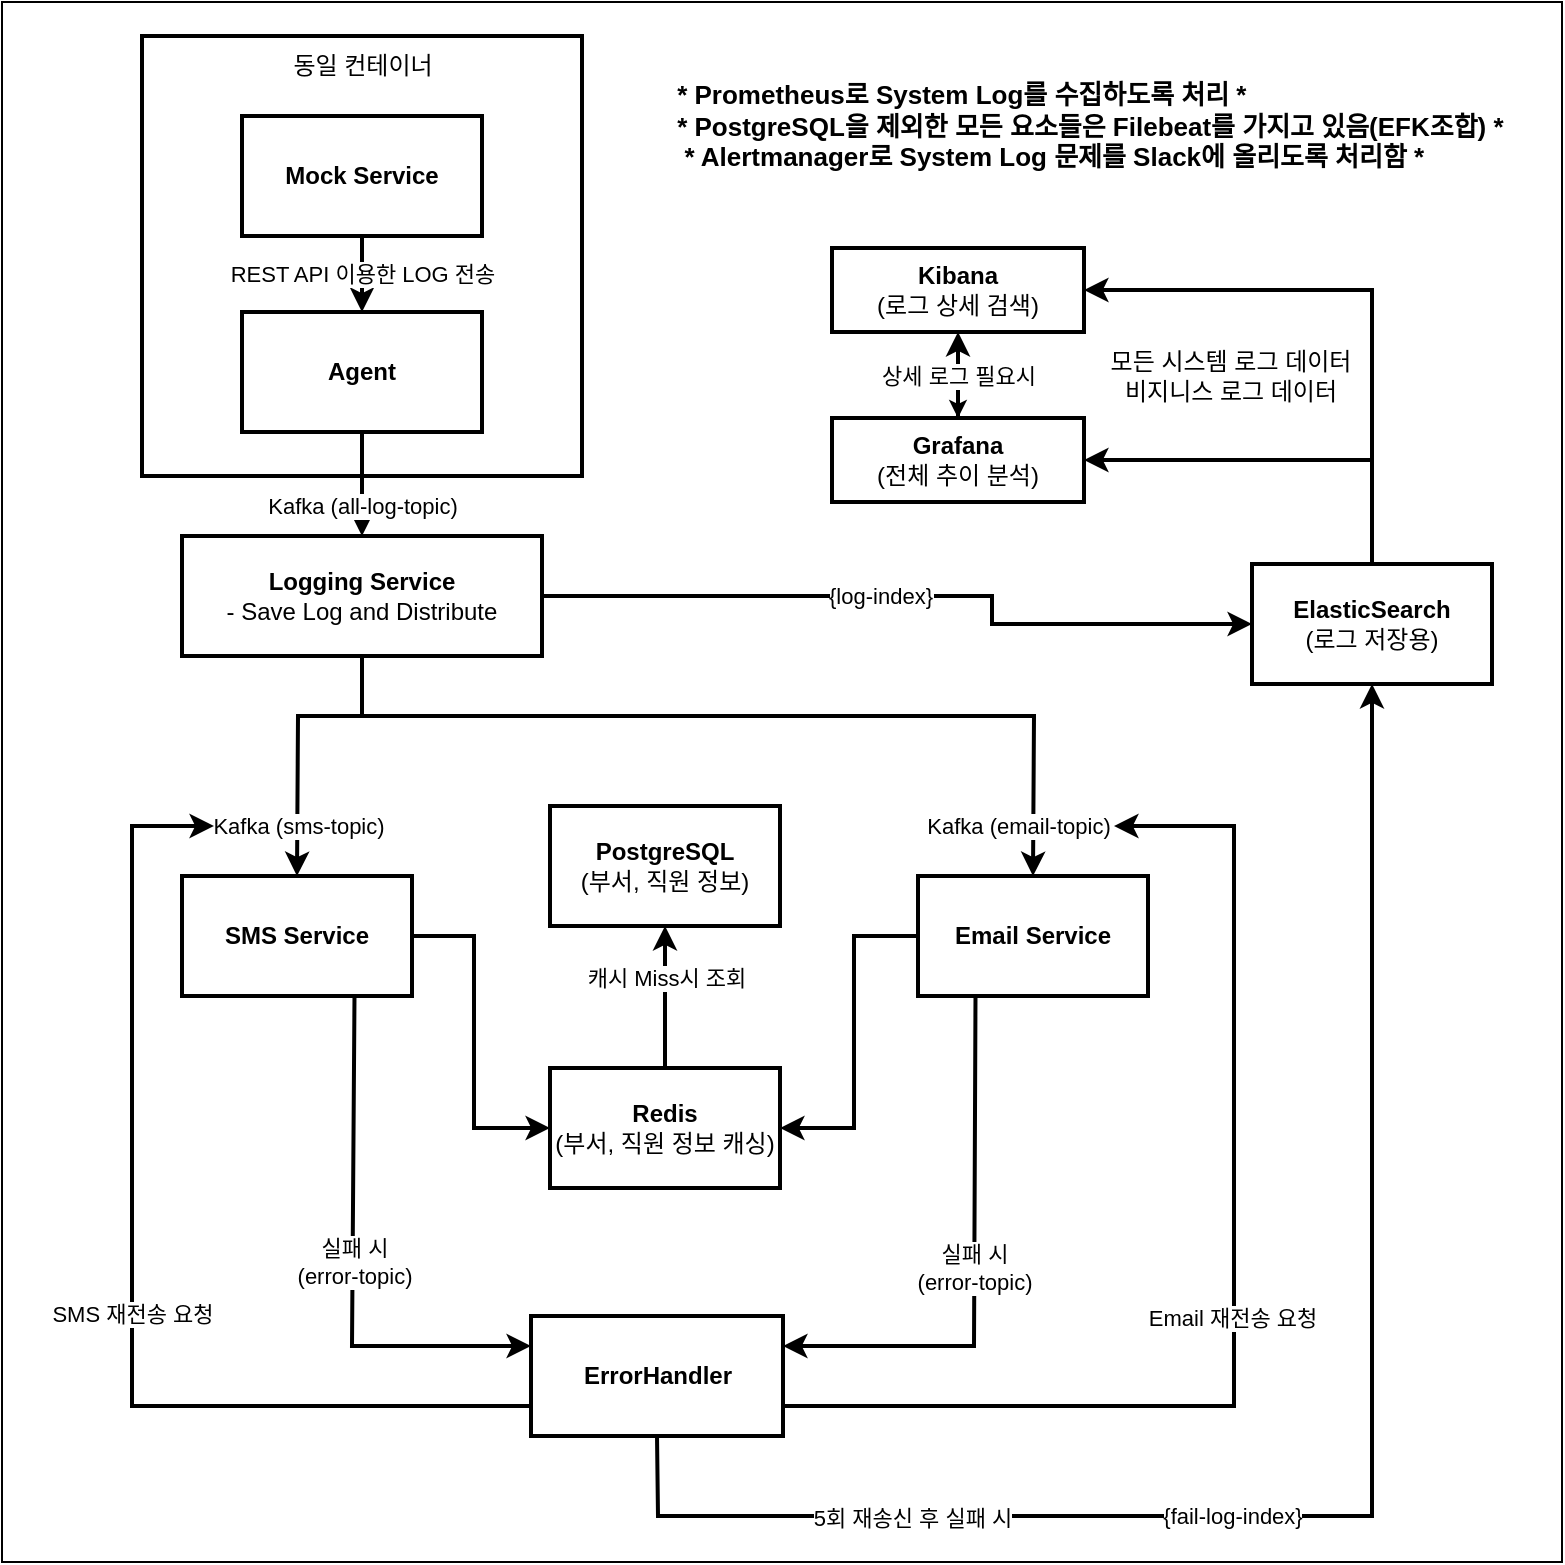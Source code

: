 <mxfile version="26.2.13">
  <diagram name="페이지-1" id="jw8IQPoCw4GdPcp-_bTI">
    <mxGraphModel dx="1680" dy="901" grid="1" gridSize="10" guides="1" tooltips="1" connect="1" arrows="1" fold="1" page="1" pageScale="1" pageWidth="827" pageHeight="1169" math="0" shadow="0">
      <root>
        <mxCell id="0" />
        <mxCell id="1" parent="0" />
        <mxCell id="0wmGPp9-1j7nRuPfBWGD-57" value="" style="whiteSpace=wrap;html=1;aspect=fixed;fillColor=light-dark(#FFFFFF,#FFFFFF);" vertex="1" parent="1">
          <mxGeometry x="24" y="48" width="780" height="780" as="geometry" />
        </mxCell>
        <mxCell id="0wmGPp9-1j7nRuPfBWGD-4" value="" style="whiteSpace=wrap;html=1;aspect=fixed;strokeWidth=2;strokeColor=light-dark(#000000,#FF0000);fillColor=light-dark(#FFFFFF,#FFFFFF);" vertex="1" parent="1">
          <mxGeometry x="94" y="65" width="220" height="220" as="geometry" />
        </mxCell>
        <mxCell id="0wmGPp9-1j7nRuPfBWGD-1" value="&lt;font style=&quot;color: light-dark(rgb(0, 0, 0), rgb(0, 0, 0));&quot;&gt;&lt;b&gt;Mock Service&lt;/b&gt;&lt;/font&gt;" style="rounded=0;whiteSpace=wrap;html=1;strokeColor=light-dark(#000000,#333333);strokeWidth=2;fillColor=light-dark(#FFFFFF,#E8F0FE);" vertex="1" parent="1">
          <mxGeometry x="144" y="105" width="120" height="60" as="geometry" />
        </mxCell>
        <mxCell id="0wmGPp9-1j7nRuPfBWGD-2" value="&lt;div style=&quot;text-align: left;&quot;&gt;&lt;font style=&quot;font-size: 13px; color: light-dark(rgb(0, 0, 0), rgb(211, 84, 0));&quot;&gt;&lt;b style=&quot;&quot;&gt;* Prometheus로 System Log를 수집하도록 처리 *&lt;/b&gt;&lt;/font&gt;&lt;/div&gt;&lt;div style=&quot;text-align: left;&quot;&gt;&lt;font style=&quot;font-size: 13px; color: light-dark(rgb(0, 0, 0), rgb(211, 84, 0));&quot;&gt;&lt;b&gt;* PostgreSQL을 제외한 모든 요소들은 Filebeat를 가지고 있음(EFK조합) *&amp;nbsp;&lt;/b&gt;&lt;/font&gt;&lt;/div&gt;&lt;div style=&quot;text-align: left;&quot;&gt;&lt;span style=&quot;background-color: transparent;&quot;&gt;&lt;font style=&quot;font-size: 13px; color: light-dark(rgb(0, 0, 0), rgb(211, 84, 0));&quot;&gt;&lt;b style=&quot;&quot;&gt;&amp;nbsp;* Alertmanager로 System Log 문제를 Slack에 올리도록 처리함 *&amp;nbsp;&lt;/b&gt;&lt;/font&gt;&lt;/span&gt;&lt;/div&gt;" style="text;html=1;align=center;verticalAlign=middle;whiteSpace=wrap;rounded=0;fillColor=light-dark(#FFFFFF,#FFFFFF);" vertex="1" parent="1">
          <mxGeometry x="355" y="65" width="430" height="90" as="geometry" />
        </mxCell>
        <mxCell id="0wmGPp9-1j7nRuPfBWGD-3" value="&lt;font style=&quot;color: light-dark(rgb(0, 0, 0), rgb(0, 0, 0));&quot;&gt;&lt;b&gt;Agent&lt;/b&gt;&lt;/font&gt;" style="rounded=0;whiteSpace=wrap;html=1;strokeColor=light-dark(#000000,#333333);strokeWidth=2;fillColor=light-dark(#FFFFFF,#E8F0FE);" vertex="1" parent="1">
          <mxGeometry x="144" y="203" width="120" height="60" as="geometry" />
        </mxCell>
        <mxCell id="0wmGPp9-1j7nRuPfBWGD-5" value="" style="endArrow=classic;html=1;rounded=0;exitX=0.5;exitY=1;exitDx=0;exitDy=0;entryX=0.5;entryY=0;entryDx=0;entryDy=0;strokeColor=light-dark(#000000,#333333);strokeWidth=2;" edge="1" parent="1" source="0wmGPp9-1j7nRuPfBWGD-1" target="0wmGPp9-1j7nRuPfBWGD-3">
          <mxGeometry relative="1" as="geometry">
            <mxPoint x="399" y="445" as="sourcePoint" />
            <mxPoint x="499" y="445" as="targetPoint" />
          </mxGeometry>
        </mxCell>
        <mxCell id="0wmGPp9-1j7nRuPfBWGD-6" value="&lt;font style=&quot;color: light-dark(rgb(0, 0, 0), rgb(0, 0, 0)); background-color: light-dark(rgb(255, 255, 255), rgb(255, 255, 255));&quot;&gt;REST API 이용한 LOG 전송&lt;/font&gt;" style="edgeLabel;resizable=0;html=1;;align=center;verticalAlign=middle;" connectable="0" vertex="1" parent="0wmGPp9-1j7nRuPfBWGD-5">
          <mxGeometry relative="1" as="geometry" />
        </mxCell>
        <mxCell id="0wmGPp9-1j7nRuPfBWGD-11" value="동일 컨테이너" style="text;html=1;align=center;verticalAlign=middle;resizable=0;points=[];autosize=1;strokeColor=none;fillColor=none;" vertex="1" parent="1">
          <mxGeometry x="159" y="65" width="90" height="30" as="geometry" />
        </mxCell>
        <mxCell id="0wmGPp9-1j7nRuPfBWGD-12" value="&lt;font style=&quot;color: light-dark(rgb(0, 0, 0), rgb(0, 0, 0));&quot;&gt;&lt;b&gt;Logging Service&lt;/b&gt;&lt;/font&gt;&lt;div&gt;&lt;font style=&quot;color: light-dark(rgb(0, 0, 0), rgb(0, 0, 0));&quot;&gt;- Save Log and Distribute&lt;/font&gt;&lt;/div&gt;" style="rounded=0;whiteSpace=wrap;html=1;fillColor=light-dark(#FFFFFF,#E8F0FE);strokeColor=light-dark(#000000,#333333);strokeWidth=2;" vertex="1" parent="1">
          <mxGeometry x="114" y="315" width="180" height="60" as="geometry" />
        </mxCell>
        <mxCell id="0wmGPp9-1j7nRuPfBWGD-13" value="" style="endArrow=classic;html=1;rounded=0;exitX=0.5;exitY=1;exitDx=0;exitDy=0;entryX=0.5;entryY=0;entryDx=0;entryDy=0;strokeColor=light-dark(#000000,#333333);strokeWidth=2;" edge="1" parent="1" source="0wmGPp9-1j7nRuPfBWGD-3" target="0wmGPp9-1j7nRuPfBWGD-12">
          <mxGeometry relative="1" as="geometry">
            <mxPoint x="399" y="445" as="sourcePoint" />
            <mxPoint x="499" y="445" as="targetPoint" />
          </mxGeometry>
        </mxCell>
        <mxCell id="0wmGPp9-1j7nRuPfBWGD-14" value="&lt;font style=&quot;&quot;&gt;Kafka (all-log-topic)&lt;/font&gt;" style="edgeLabel;resizable=0;html=1;;align=center;verticalAlign=middle;labelBackgroundColor=light-dark(#FFFFFF,#FFFFFF);fontColor=light-dark(#000000,#000000);" connectable="0" vertex="1" parent="0wmGPp9-1j7nRuPfBWGD-13">
          <mxGeometry relative="1" as="geometry">
            <mxPoint y="11" as="offset" />
          </mxGeometry>
        </mxCell>
        <mxCell id="0wmGPp9-1j7nRuPfBWGD-15" value="" style="endArrow=classic;html=1;rounded=0;exitX=1;exitY=0.5;exitDx=0;exitDy=0;entryX=0;entryY=0.5;entryDx=0;entryDy=0;strokeColor=light-dark(#000000,#333333);strokeWidth=2;" edge="1" parent="1" source="0wmGPp9-1j7nRuPfBWGD-12" target="0wmGPp9-1j7nRuPfBWGD-17">
          <mxGeometry relative="1" as="geometry">
            <mxPoint x="399" y="445" as="sourcePoint" />
            <mxPoint x="509" y="330" as="targetPoint" />
            <Array as="points">
              <mxPoint x="519" y="345" />
              <mxPoint x="519" y="359" />
            </Array>
          </mxGeometry>
        </mxCell>
        <mxCell id="0wmGPp9-1j7nRuPfBWGD-16" value="{log-index}" style="edgeLabel;resizable=0;html=1;;align=center;verticalAlign=middle;labelBackgroundColor=light-dark(#FFFFFF,#FFFFFF);fontColor=light-dark(#000000,#000000);" connectable="0" vertex="1" parent="0wmGPp9-1j7nRuPfBWGD-15">
          <mxGeometry relative="1" as="geometry">
            <mxPoint x="-16" as="offset" />
          </mxGeometry>
        </mxCell>
        <mxCell id="0wmGPp9-1j7nRuPfBWGD-17" value="&lt;font style=&quot;color: light-dark(rgb(0, 0, 0), rgb(0, 0, 0));&quot;&gt;&lt;b&gt;ElasticSearch&lt;/b&gt;&lt;/font&gt;&lt;div&gt;&lt;font style=&quot;color: light-dark(rgb(0, 0, 0), rgb(0, 0, 0));&quot;&gt;(로그 저장용)&lt;/font&gt;&lt;/div&gt;" style="rounded=0;whiteSpace=wrap;html=1;fillColor=light-dark(#FFFFFF,#E8F0FE);strokeColor=light-dark(#000000,#333333);strokeWidth=2;" vertex="1" parent="1">
          <mxGeometry x="649" y="329" width="120" height="60" as="geometry" />
        </mxCell>
        <mxCell id="0wmGPp9-1j7nRuPfBWGD-18" value="&lt;font style=&quot;color: light-dark(rgb(0, 0, 0), rgb(0, 0, 0));&quot;&gt;&lt;b&gt;SMS Service&lt;/b&gt;&lt;/font&gt;" style="rounded=0;whiteSpace=wrap;html=1;fillColor=light-dark(#FFFFFF,#E8F0FE);strokeColor=light-dark(#000000,#333333);strokeWidth=2;" vertex="1" parent="1">
          <mxGeometry x="114" y="485" width="115" height="60" as="geometry" />
        </mxCell>
        <mxCell id="0wmGPp9-1j7nRuPfBWGD-19" value="" style="endArrow=classic;html=1;rounded=0;exitX=0.5;exitY=1;exitDx=0;exitDy=0;entryX=0.5;entryY=0;entryDx=0;entryDy=0;strokeColor=light-dark(#000000,#333333);strokeWidth=2;" edge="1" parent="1" source="0wmGPp9-1j7nRuPfBWGD-12" target="0wmGPp9-1j7nRuPfBWGD-18">
          <mxGeometry relative="1" as="geometry">
            <mxPoint x="399" y="445" as="sourcePoint" />
            <mxPoint x="499" y="445" as="targetPoint" />
            <Array as="points">
              <mxPoint x="204" y="405" />
              <mxPoint x="172" y="405" />
            </Array>
          </mxGeometry>
        </mxCell>
        <mxCell id="0wmGPp9-1j7nRuPfBWGD-20" value="&lt;font style=&quot;&quot;&gt;Kafka (sms-topic)&lt;/font&gt;" style="edgeLabel;resizable=0;html=1;;align=center;verticalAlign=middle;labelBackgroundColor=light-dark(#FFFFFF,#FFFFFF);fontColor=light-dark(#000000,#000000);" connectable="0" vertex="1" parent="0wmGPp9-1j7nRuPfBWGD-19">
          <mxGeometry relative="1" as="geometry">
            <mxPoint y="46" as="offset" />
          </mxGeometry>
        </mxCell>
        <mxCell id="0wmGPp9-1j7nRuPfBWGD-21" value="&lt;font style=&quot;color: light-dark(rgb(0, 0, 0), rgb(0, 0, 0));&quot;&gt;&lt;b&gt;Email Service&lt;/b&gt;&lt;/font&gt;" style="rounded=0;whiteSpace=wrap;html=1;fillColor=light-dark(#FFFFFF,#E8F0FE);strokeColor=light-dark(#000000,#333333);strokeWidth=2;" vertex="1" parent="1">
          <mxGeometry x="482" y="485" width="115" height="60" as="geometry" />
        </mxCell>
        <mxCell id="0wmGPp9-1j7nRuPfBWGD-22" value="" style="endArrow=classic;html=1;rounded=0;exitX=0.5;exitY=1;exitDx=0;exitDy=0;entryX=0.5;entryY=0;entryDx=0;entryDy=0;strokeColor=light-dark(#000000,#333333);strokeWidth=2;" edge="1" parent="1" source="0wmGPp9-1j7nRuPfBWGD-12" target="0wmGPp9-1j7nRuPfBWGD-21">
          <mxGeometry relative="1" as="geometry">
            <mxPoint x="214" y="385" as="sourcePoint" />
            <mxPoint x="182" y="455" as="targetPoint" />
            <Array as="points">
              <mxPoint x="204" y="405" />
              <mxPoint x="540" y="405" />
            </Array>
          </mxGeometry>
        </mxCell>
        <mxCell id="0wmGPp9-1j7nRuPfBWGD-23" value="Kafka (email-topic)" style="edgeLabel;resizable=0;html=1;;align=center;verticalAlign=middle;labelBackgroundColor=light-dark(#FFFFFF,#FFFFFF);fontColor=light-dark(#000000,#000000);" connectable="0" vertex="1" parent="0wmGPp9-1j7nRuPfBWGD-22">
          <mxGeometry relative="1" as="geometry">
            <mxPoint x="135" y="55" as="offset" />
          </mxGeometry>
        </mxCell>
        <mxCell id="0wmGPp9-1j7nRuPfBWGD-24" value="&lt;font style=&quot;color: light-dark(rgb(0, 0, 0), rgb(0, 0, 0));&quot;&gt;&lt;b&gt;Redis&lt;/b&gt;&lt;/font&gt;&lt;div&gt;&lt;font style=&quot;color: light-dark(rgb(0, 0, 0), rgb(0, 0, 0));&quot;&gt;(부서, 직원 정보 캐싱)&lt;/font&gt;&lt;/div&gt;" style="rounded=0;whiteSpace=wrap;html=1;fillColor=light-dark(#FFFFFF,#E8F0FE);strokeColor=light-dark(#000000,#333333);strokeWidth=2;" vertex="1" parent="1">
          <mxGeometry x="298" y="581" width="115" height="60" as="geometry" />
        </mxCell>
        <mxCell id="0wmGPp9-1j7nRuPfBWGD-25" value="&lt;font style=&quot;color: light-dark(rgb(0, 0, 0), rgb(0, 0, 0));&quot;&gt;&lt;b&gt;PostgreSQL&lt;br&gt;&lt;/b&gt;&lt;/font&gt;&lt;div&gt;&lt;font style=&quot;color: light-dark(rgb(0, 0, 0), rgb(0, 0, 0));&quot;&gt;(부서, 직원 정보)&lt;/font&gt;&lt;/div&gt;" style="rounded=0;whiteSpace=wrap;html=1;fillColor=light-dark(#FFFFFF,#E8F0FE);strokeColor=light-dark(#000000,#333333);strokeWidth=2;" vertex="1" parent="1">
          <mxGeometry x="298" y="450" width="115" height="60" as="geometry" />
        </mxCell>
        <mxCell id="0wmGPp9-1j7nRuPfBWGD-26" value="" style="endArrow=classic;html=1;rounded=0;exitX=1;exitY=0.5;exitDx=0;exitDy=0;entryX=0;entryY=0.5;entryDx=0;entryDy=0;strokeWidth=2;strokeColor=light-dark(#000000,#333333);" edge="1" parent="1" source="0wmGPp9-1j7nRuPfBWGD-18" target="0wmGPp9-1j7nRuPfBWGD-24">
          <mxGeometry width="50" height="50" relative="1" as="geometry">
            <mxPoint x="429" y="465" as="sourcePoint" />
            <mxPoint x="479" y="415" as="targetPoint" />
            <Array as="points">
              <mxPoint x="260" y="515" />
              <mxPoint x="260" y="611" />
            </Array>
          </mxGeometry>
        </mxCell>
        <mxCell id="0wmGPp9-1j7nRuPfBWGD-27" value="" style="endArrow=classic;html=1;rounded=0;exitX=0;exitY=0.5;exitDx=0;exitDy=0;entryX=1;entryY=0.5;entryDx=0;entryDy=0;strokeWidth=2;strokeColor=light-dark(#000000,#333333);" edge="1" parent="1" source="0wmGPp9-1j7nRuPfBWGD-21" target="0wmGPp9-1j7nRuPfBWGD-24">
          <mxGeometry width="50" height="50" relative="1" as="geometry">
            <mxPoint x="239" y="525" as="sourcePoint" />
            <mxPoint x="304" y="525" as="targetPoint" />
            <Array as="points">
              <mxPoint x="450" y="515" />
              <mxPoint x="450" y="611" />
            </Array>
          </mxGeometry>
        </mxCell>
        <mxCell id="0wmGPp9-1j7nRuPfBWGD-28" value="" style="endArrow=classic;html=1;rounded=0;strokeWidth=2;strokeColor=light-dark(#000000,#333333);entryX=0.5;entryY=1;entryDx=0;entryDy=0;exitX=0.5;exitY=0;exitDx=0;exitDy=0;" edge="1" parent="1" source="0wmGPp9-1j7nRuPfBWGD-24" target="0wmGPp9-1j7nRuPfBWGD-25">
          <mxGeometry relative="1" as="geometry">
            <mxPoint x="350" y="590" as="sourcePoint" />
            <mxPoint x="352" y="480" as="targetPoint" />
          </mxGeometry>
        </mxCell>
        <mxCell id="0wmGPp9-1j7nRuPfBWGD-29" value="캐시 Miss시 조회" style="edgeLabel;resizable=0;html=1;;align=center;verticalAlign=middle;fontColor=light-dark(#000000,#000000);labelBackgroundColor=light-dark(#FFFFFF,#FFFFFF);" connectable="0" vertex="1" parent="0wmGPp9-1j7nRuPfBWGD-28">
          <mxGeometry relative="1" as="geometry">
            <mxPoint y="-10" as="offset" />
          </mxGeometry>
        </mxCell>
        <mxCell id="0wmGPp9-1j7nRuPfBWGD-30" value="&lt;font style=&quot;color: light-dark(rgb(0, 0, 0), rgb(0, 0, 0));&quot;&gt;&lt;b&gt;ErrorHandler&lt;/b&gt;&lt;/font&gt;" style="rounded=0;whiteSpace=wrap;html=1;fillColor=light-dark(#FFFFFF,#E8F0FE);strokeColor=light-dark(#000000,#333333);strokeWidth=2;" vertex="1" parent="1">
          <mxGeometry x="288.5" y="705" width="126" height="60" as="geometry" />
        </mxCell>
        <mxCell id="0wmGPp9-1j7nRuPfBWGD-38" value="" style="endArrow=classic;html=1;rounded=0;entryX=0.5;entryY=1;entryDx=0;entryDy=0;exitX=0.5;exitY=1;exitDx=0;exitDy=0;strokeWidth=2;strokeColor=light-dark(#000000,#333333);" edge="1" parent="1" source="0wmGPp9-1j7nRuPfBWGD-30" target="0wmGPp9-1j7nRuPfBWGD-17">
          <mxGeometry relative="1" as="geometry">
            <mxPoint x="189" y="805" as="sourcePoint" />
            <mxPoint x="499" y="485" as="targetPoint" />
            <Array as="points">
              <mxPoint x="352" y="805" />
              <mxPoint x="709" y="805" />
            </Array>
          </mxGeometry>
        </mxCell>
        <mxCell id="0wmGPp9-1j7nRuPfBWGD-39" value="5회 재송신 후 실패 시" style="edgeLabel;resizable=0;html=1;;align=center;verticalAlign=middle;labelBackgroundColor=light-dark(#FFFFFF,#FFFFFF);fontColor=light-dark(#000000,#000000);" connectable="0" vertex="1" parent="0wmGPp9-1j7nRuPfBWGD-38">
          <mxGeometry relative="1" as="geometry">
            <mxPoint x="-230" y="10" as="offset" />
          </mxGeometry>
        </mxCell>
        <mxCell id="0wmGPp9-1j7nRuPfBWGD-41" value="{fail-log-index}" style="edgeLabel;resizable=0;html=1;;align=center;verticalAlign=middle;labelBackgroundColor=light-dark(#FFFFFF,#FFFFFF);fontColor=light-dark(#000000,#000000);" connectable="0" vertex="1" parent="1">
          <mxGeometry x="639" y="805" as="geometry" />
        </mxCell>
        <mxCell id="0wmGPp9-1j7nRuPfBWGD-42" value="" style="endArrow=classic;html=1;rounded=0;exitX=0.75;exitY=1;exitDx=0;exitDy=0;entryX=0;entryY=0.25;entryDx=0;entryDy=0;strokeWidth=2;strokeColor=light-dark(#000000,#333333);" edge="1" parent="1" source="0wmGPp9-1j7nRuPfBWGD-18" target="0wmGPp9-1j7nRuPfBWGD-30">
          <mxGeometry relative="1" as="geometry">
            <mxPoint x="399" y="485" as="sourcePoint" />
            <mxPoint x="199" y="805" as="targetPoint" />
            <Array as="points">
              <mxPoint x="199" y="720" />
            </Array>
          </mxGeometry>
        </mxCell>
        <mxCell id="0wmGPp9-1j7nRuPfBWGD-43" value="실패 시&lt;br&gt;(error-topic)" style="edgeLabel;resizable=0;html=1;;align=center;verticalAlign=middle;labelBackgroundColor=light-dark(#FFFFFF,#FFFFFF);fontColor=light-dark(#000000,#000000);" connectable="0" vertex="1" parent="0wmGPp9-1j7nRuPfBWGD-42">
          <mxGeometry relative="1" as="geometry" />
        </mxCell>
        <mxCell id="0wmGPp9-1j7nRuPfBWGD-44" value="" style="endArrow=classic;html=1;rounded=0;exitX=0.25;exitY=1;exitDx=0;exitDy=0;entryX=1;entryY=0.25;entryDx=0;entryDy=0;strokeWidth=2;strokeColor=light-dark(#000000,#333333);" edge="1" parent="1" source="0wmGPp9-1j7nRuPfBWGD-21" target="0wmGPp9-1j7nRuPfBWGD-30">
          <mxGeometry relative="1" as="geometry">
            <mxPoint x="210" y="555" as="sourcePoint" />
            <mxPoint x="299" y="730" as="targetPoint" />
            <Array as="points">
              <mxPoint x="510" y="720" />
            </Array>
          </mxGeometry>
        </mxCell>
        <mxCell id="0wmGPp9-1j7nRuPfBWGD-45" value="실패 시&lt;br&gt;(error-topic)" style="edgeLabel;resizable=0;html=1;;align=center;verticalAlign=middle;labelBackgroundColor=light-dark(#FFFFFF,#FFFFFF);fontColor=light-dark(#000000,#000000);" connectable="0" vertex="1" parent="0wmGPp9-1j7nRuPfBWGD-44">
          <mxGeometry relative="1" as="geometry" />
        </mxCell>
        <mxCell id="0wmGPp9-1j7nRuPfBWGD-46" value="" style="endArrow=classic;html=1;rounded=0;exitX=0;exitY=0.75;exitDx=0;exitDy=0;strokeWidth=2;strokeColor=light-dark(#000000,#333333);" edge="1" parent="1" source="0wmGPp9-1j7nRuPfBWGD-30">
          <mxGeometry relative="1" as="geometry">
            <mxPoint x="399" y="485" as="sourcePoint" />
            <mxPoint x="130" y="460" as="targetPoint" />
            <Array as="points">
              <mxPoint x="89" y="750" />
              <mxPoint x="89" y="460" />
            </Array>
          </mxGeometry>
        </mxCell>
        <mxCell id="0wmGPp9-1j7nRuPfBWGD-47" value="SMS 재전송 요청" style="edgeLabel;resizable=0;html=1;;align=center;verticalAlign=middle;labelBackgroundColor=light-dark(#FFFFFF,#FFFFFF);fontColor=light-dark(#000000,#000000);" connectable="0" vertex="1" parent="0wmGPp9-1j7nRuPfBWGD-46">
          <mxGeometry relative="1" as="geometry">
            <mxPoint y="20" as="offset" />
          </mxGeometry>
        </mxCell>
        <mxCell id="0wmGPp9-1j7nRuPfBWGD-48" value="" style="endArrow=classic;html=1;rounded=0;exitX=1;exitY=0.75;exitDx=0;exitDy=0;strokeWidth=2;strokeColor=light-dark(#000000,#333333);" edge="1" parent="1" source="0wmGPp9-1j7nRuPfBWGD-30">
          <mxGeometry relative="1" as="geometry">
            <mxPoint x="299" y="760" as="sourcePoint" />
            <mxPoint x="580" y="460" as="targetPoint" />
            <Array as="points">
              <mxPoint x="640" y="750" />
              <mxPoint x="640" y="460" />
            </Array>
          </mxGeometry>
        </mxCell>
        <mxCell id="0wmGPp9-1j7nRuPfBWGD-49" value="Email 재전송 요청" style="edgeLabel;resizable=0;html=1;;align=center;verticalAlign=middle;labelBackgroundColor=light-dark(#FFFFFF,#FFFFFF);fontColor=light-dark(#000000,#000000);" connectable="0" vertex="1" parent="0wmGPp9-1j7nRuPfBWGD-48">
          <mxGeometry relative="1" as="geometry">
            <mxPoint x="-1" y="18" as="offset" />
          </mxGeometry>
        </mxCell>
        <mxCell id="0wmGPp9-1j7nRuPfBWGD-65" value="" style="edgeStyle=orthogonalEdgeStyle;rounded=0;orthogonalLoop=1;jettySize=auto;html=1;" edge="1" parent="1" source="0wmGPp9-1j7nRuPfBWGD-50" target="0wmGPp9-1j7nRuPfBWGD-51">
          <mxGeometry relative="1" as="geometry" />
        </mxCell>
        <mxCell id="0wmGPp9-1j7nRuPfBWGD-50" value="&lt;font style=&quot;color: light-dark(rgb(0, 0, 0), rgb(0, 0, 0));&quot;&gt;&lt;b&gt;Kibana&lt;/b&gt;&lt;br&gt;(로그 상세 검색)&lt;/font&gt;" style="rounded=0;whiteSpace=wrap;html=1;fillColor=light-dark(#FFFFFF,#E8F0FE);strokeColor=light-dark(#000000,#333333);strokeWidth=2;" vertex="1" parent="1">
          <mxGeometry x="439" y="171" width="126" height="42" as="geometry" />
        </mxCell>
        <mxCell id="0wmGPp9-1j7nRuPfBWGD-51" value="&lt;font style=&quot;color: light-dark(rgb(0, 0, 0), rgb(0, 0, 0));&quot;&gt;&lt;b&gt;Grafana&lt;br&gt;&lt;/b&gt;(전체 추이 분석)&lt;/font&gt;" style="rounded=0;whiteSpace=wrap;html=1;fillColor=light-dark(#FFFFFF,#E8F0FE);strokeColor=light-dark(#000000,#333333);strokeWidth=2;" vertex="1" parent="1">
          <mxGeometry x="439" y="256" width="126" height="42" as="geometry" />
        </mxCell>
        <mxCell id="0wmGPp9-1j7nRuPfBWGD-52" value="" style="endArrow=classic;html=1;rounded=0;exitX=0.5;exitY=0;exitDx=0;exitDy=0;entryX=1;entryY=0.5;entryDx=0;entryDy=0;strokeColor=light-dark(#000000,#333333);strokeWidth=2;" edge="1" parent="1" source="0wmGPp9-1j7nRuPfBWGD-17" target="0wmGPp9-1j7nRuPfBWGD-51">
          <mxGeometry relative="1" as="geometry">
            <mxPoint x="399" y="485" as="sourcePoint" />
            <mxPoint x="499" y="485" as="targetPoint" />
            <Array as="points">
              <mxPoint x="709" y="277" />
            </Array>
          </mxGeometry>
        </mxCell>
        <mxCell id="0wmGPp9-1j7nRuPfBWGD-54" value="" style="endArrow=classic;html=1;rounded=0;entryX=1;entryY=0.5;entryDx=0;entryDy=0;exitX=0.5;exitY=0;exitDx=0;exitDy=0;strokeColor=light-dark(#000000,#333333);strokeWidth=2;" edge="1" parent="1" source="0wmGPp9-1j7nRuPfBWGD-17" target="0wmGPp9-1j7nRuPfBWGD-50">
          <mxGeometry relative="1" as="geometry">
            <mxPoint x="709" y="329" as="sourcePoint" />
            <mxPoint x="565" y="211" as="targetPoint" />
            <Array as="points">
              <mxPoint x="709" y="192" />
            </Array>
          </mxGeometry>
        </mxCell>
        <mxCell id="0wmGPp9-1j7nRuPfBWGD-56" value="모든 시스템 로그 데이터&lt;br&gt;비지니스 로그 데이터" style="text;html=1;align=center;verticalAlign=middle;resizable=0;points=[];autosize=1;strokeColor=none;fillColor=none;fontColor=light-dark(#000000,#000000);" vertex="1" parent="1">
          <mxGeometry x="568" y="215" width="140" height="40" as="geometry" />
        </mxCell>
        <mxCell id="0wmGPp9-1j7nRuPfBWGD-63" value="" style="endArrow=classic;html=1;rounded=0;entryX=0.5;entryY=1;entryDx=0;entryDy=0;exitX=0.5;exitY=0;exitDx=0;exitDy=0;strokeWidth=2;strokeColor=light-dark(#000000,#333333);" edge="1" parent="1" source="0wmGPp9-1j7nRuPfBWGD-51" target="0wmGPp9-1j7nRuPfBWGD-50">
          <mxGeometry relative="1" as="geometry">
            <mxPoint x="550" y="410" as="sourcePoint" />
            <mxPoint x="650" y="410" as="targetPoint" />
          </mxGeometry>
        </mxCell>
        <mxCell id="0wmGPp9-1j7nRuPfBWGD-64" value="&lt;span style=&quot;background-color: light-dark(rgb(255, 255, 255), rgb(255, 255, 255));&quot;&gt;&lt;font style=&quot;color: light-dark(rgb(0, 0, 0), rgb(0, 0, 0));&quot;&gt;상세 로그 필요시&lt;/font&gt;&lt;/span&gt;" style="edgeLabel;resizable=0;html=1;;align=center;verticalAlign=middle;" connectable="0" vertex="1" parent="0wmGPp9-1j7nRuPfBWGD-63">
          <mxGeometry relative="1" as="geometry" />
        </mxCell>
      </root>
    </mxGraphModel>
  </diagram>
</mxfile>
